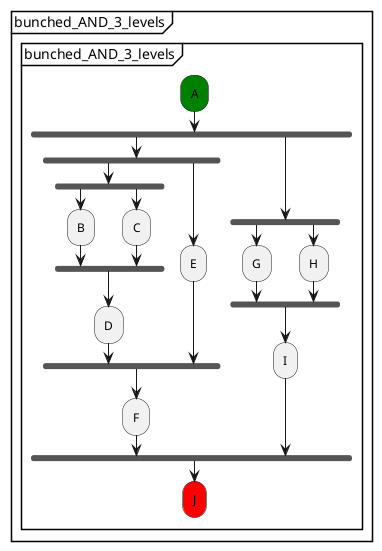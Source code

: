 @startuml
partition "bunched_AND_3_levels" {
    group "bunched_AND_3_levels"
        #green:A;
        fork
            fork
                fork
                    :B;
                fork again
                    :C;
                end fork
                :D;
            fork again
                :E;
            end fork
            :F;
        fork again
            fork
                :G;
            fork again
                :H;
            end fork
            :I;
        end fork
        #red:J;
    end group
}
@enduml